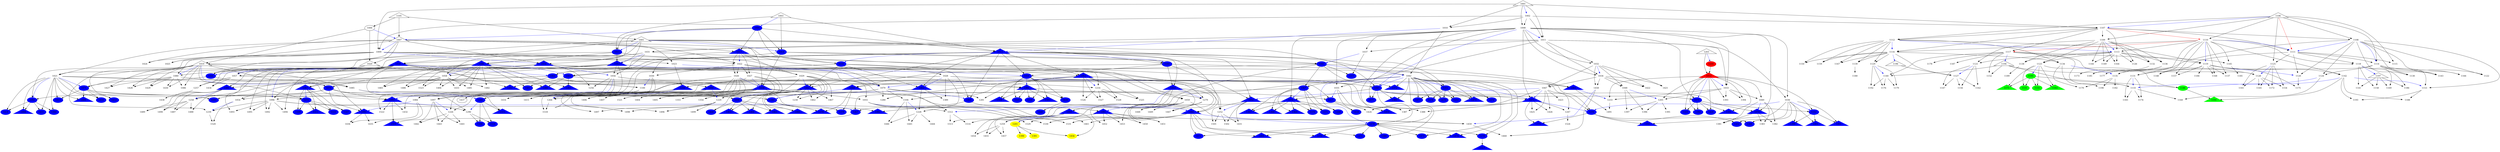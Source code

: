 digraph {
0 [label = 1001, shape = triangle];
1 [label = 1002, shape = ellipse];
2 [label = 1003, shape = triangle];
3 [label = 1004, shape = ellipse];
4 [label = 1005, shape = triangle];
5 [label = 1006, shape = ellipse];
6 [label = 1007, shape = triangle];
7 [label = 1008, shape = triangle];
8 [label = 1009, shape = ellipse];
9 [label = 1010, shape = ellipse];
10 [label = 1011, shape = ellipse];
11 [label = 1012, shape = triangle];
12 [label = 1013, shape = triangle];
13 [label = 1014, shape = ellipse];
14 [label = 1015, shape = ellipse];
15 [label = 1016, shape = triangle];
16 [label = 1017, shape = triangle];
17 [label = 1018, shape = ellipse];
18 [label = 1019, shape = triangle];
19 [label = 1020, shape = triangle];
20 [label = 1021, shape = triangle];
21 [label = 1022, shape = ellipse];
22 [label = 1023, shape = triangle];
23 [label = 1024, shape = triangle];
24 [label = 1025, shape = triangle];
25 [label = 1026, shape = ellipse];
26 [label = 1027, shape = ellipse];
27 [label = 1028, shape = ellipse];
28 [label = 1029, shape = ellipse];
29 [label = 1030, shape = triangle];
30 [label = 1031, shape = ellipse];
31 [label = 1032, shape = triangle];
32 [label = 1033, shape = ellipse];
33 [label = 1034, shape = ellipse];
34 [label = 1035, shape = triangle];
35 [label = 1036, shape = triangle];
36 [label = 1037, shape = triangle];
37 [label = 1038, shape = triangle];
38 [label = 1039, shape = triangle];
39 [label = 1040, shape = ellipse];
40 [label = 1041, shape = ellipse];
41 [label = 1042, shape = triangle];
42 [label = 1043, shape = triangle];
43 [label = 1044, shape = ellipse];
44 [label = 1045, shape = ellipse];
45 [label = 1046, shape = triangle];
46 [label = 1047, shape = ellipse];
47 [label = 1048, shape = triangle];
48 [label = 1049, shape = ellipse];
49 [label = 1050, shape = ellipse];
50 [label = 1051, shape = ellipse];
51 [label = 1052, shape = triangle];
52 [label = 1053, shape = triangle];
53 [label = 1054, shape = triangle];
54 [label = 1055, shape = ellipse];
55 [label = 1056, shape = ellipse];
56 [label = 1057, shape = ellipse];
57 [label = 1058, shape = ellipse];
58 [label = 1059, shape = ellipse];
59 [label = 1060, shape = ellipse];
60 [label = 1061, shape = ellipse];
61 [label = 1062, shape = triangle];
62 [label = 1063, shape = triangle];
63 [label = 1064, shape = triangle];
64 [label = 1065, shape = ellipse];
65 [label = 1066, shape = triangle];
66 [label = 1067, shape = ellipse];
67 [label = 1068, shape = triangle];
68 [label = 1069, shape = triangle];
69 [label = 1070, shape = ellipse];
70 [label = 1071, shape = ellipse];
71 [label = 1073, shape = ellipse];
72 [label = 1074, shape = triangle];
73 [label = 1075, shape = triangle];
74 [label = 1076, shape = triangle];
75 [label = 1077, shape = ellipse];
76 [label = 1078, shape = ellipse];
77 [label = 1079, shape = ellipse];
78 [label = 1080, shape = ellipse];
79 [label = 1081, shape = triangle];
80 [label = 1082, shape = triangle];
81 [label = 1083, shape = triangle];
82 [label = 1084, shape = ellipse];
83 [label = 1085, shape = triangle];
84 [label = 1086, shape = ellipse];
85 [label = 1087, shape = triangle];
86 [label = 1088, shape = triangle];
87 [label = 1089, shape = triangle];
88 [label = 1090, shape = triangle];
89 [label = 1091, shape = triangle];
90 [label = 1092, shape = ellipse];
91 [label = 1093, shape = triangle];
92 [label = 1094, shape = ellipse];
93 [label = 1095, shape = ellipse];
94 [label = 1096, shape = ellipse];
95 [label = 1097, shape = triangle];
96 [label = 1100, shape = ellipse];
97 [label = 1101, shape = triangle];
98 [label = 1102, shape = ellipse];
99 [label = 1103, shape = ellipse];
100 [label = 1104, shape = triangle];
101 [label = 1105, shape = triangle];
102 [label = 1106, shape = triangle];
103 [label = 1107, shape = ellipse];
104 [label = 1108, shape = triangle];
105 [label = 1109, shape = triangle];
106 [label = 1110, shape = triangle];
107 [label = 1111, shape = ellipse];
108 [label = 1112, shape = triangle];
109 [label = 1113, shape = ellipse];
110 [label = 1114, shape = ellipse];
111 [label = 1115, shape = ellipse];
112 [label = 1116, shape = ellipse];
113 [label = 1117, shape = ellipse];
114 [label = 1118, shape = ellipse];
115 [label = 1119, shape = ellipse];
116 [label = 1120, shape = triangle];
117 [label = 1121, shape = triangle];
118 [label = 1122, shape = triangle];
119 [label = 1123, shape = triangle];
120 [label = 1124, shape = triangle];
121 [label = 1125, shape = triangle];
122 [label = 1126, shape = triangle];
123 [label = 1127, shape = ellipse];
124 [label = 1128, shape = ellipse];
125 [label = 1129, shape = triangle];
126 [label = 1130, shape = triangle];
127 [label = 1131, shape = triangle];
128 [label = 1132, shape = ellipse];
129 [label = 1133, shape = ellipse];
130 [label = 1134, shape = triangle];
131 [label = 1135, shape = ellipse];
132 [label = 1136, shape = ellipse];
133 [label = 1137, shape = ellipse];
134 [label = 1138, shape = ellipse];
135 [label = 1139, shape = ellipse];
136 [label = 1140, shape = ellipse];
137 [label = 1141, shape = triangle];
138 [label = 1142, shape = triangle];
139 [label = 1143, shape = triangle];
140 [label = 1144, shape = ellipse];
141 [label = 1145, shape = ellipse];
142 [label = 1146, shape = ellipse];
143 [label = 1147, shape = triangle];
144 [label = 1148, shape = ellipse];
145 [label = 1149, shape = ellipse];
146 [label = 1150, shape = triangle];
147 [label = 1151, shape = ellipse];
148 [label = 1152, shape = triangle];
149 [label = 1153, shape = ellipse];
150 [label = 1154, shape = ellipse];
151 [label = 1155, shape = ellipse];
152 [label = 1156, shape = ellipse];
153 [label = 1157, shape = triangle];
154 [label = 1158, shape = ellipse];
155 [label = 1159, shape = ellipse];
156 [label = 1160, shape = triangle];
157 [label = 1161, shape = triangle];
158 [label = 1162, shape = triangle];
159 [label = 1163, shape = triangle];
160 [label = 1164, shape = ellipse];
161 [label = 1165, shape = ellipse];
162 [label = 1166, shape = triangle];
163 [label = 1167, shape = triangle];
164 [label = 1168, shape = ellipse];
165 [label = 1169, shape = ellipse];
166 [label = 1170, shape = triangle];
167 [label = 1171, shape = triangle];
168 [label = 1172, shape = ellipse];
169 [label = 1173, shape = ellipse];
170 [label = 1174, shape = ellipse];
171 [label = 1175, shape = ellipse];
172 [label = 1176, shape = ellipse];
173 [label = 1177, shape = ellipse];
174 [label = 1178, shape = triangle];
175 [label = 1179, shape = ellipse];
176 [label = 1180, shape = triangle];
177 [label = 1181, shape = ellipse];
178 [label = 1182, shape = ellipse];
179 [label = 1183, shape = ellipse];
180 [label = 1184, shape = triangle];
181 [label = 1185, shape = ellipse];
182 [label = 1186, shape = triangle];
183 [label = 1187, shape = triangle];
184 [label = 1188, shape = ellipse];
185 [label = 1189, shape = ellipse];
186 [label = 1190, shape = ellipse];
187 [label = 1191, shape = triangle];
188 [label = 1192, shape = ellipse];
189 [label = 1193, shape = triangle];
190 [label = 1194, shape = triangle];
191 [label = 1195, shape = ellipse];
192 [label = 1196, shape = triangle];
193 [label = 1197, shape = triangle];
194 [label = 1201, shape = ellipse];
195 [label = 1203, shape = triangle];
196 [label = 1204, shape = ellipse];
197 [label = 1205, shape = ellipse];
198 [label = 1216, shape = ellipse];
199 [label = 1226, shape = ellipse];
200 [label = 1228, shape = ellipse];
201 [label = 1229, shape = ellipse];
202 [label = 1230, shape = triangle];
203 [label = 1233, shape = ellipse];
204 [label = 1239, shape = ellipse];
205 [label = 1240, shape = ellipse];
206 [label = 1247, shape = ellipse];
207 [label = 1250, shape = triangle];
208 [label = 1251, shape = ellipse];
209 [label = 1252, shape = ellipse];
210 [label = 1256, shape = triangle];
211 [label = 1257, shape = ellipse];
212 [label = 1258, shape = ellipse];
213 [label = 1259, shape = ellipse];
214 [label = 1261, shape = triangle];
215 [label = 1264, shape = ellipse];
216 [label = 1265, shape = triangle];
217 [label = 1267, shape = ellipse];
218 [label = 1268, shape = ellipse];
219 [label = 1271, shape = ellipse];
220 [label = 1278, shape = ellipse];
221 [label = 1279, shape = ellipse];
222 [label = 1280, shape = triangle];
223 [label = 1281, shape = ellipse];
224 [label = 1296, shape = triangle];
225 [label = 1354, shape = triangle];
226 [label = 1355, shape = triangle];
227 [label = 1367, shape = triangle];
228 [label = 1368, shape = triangle];
229 [label = 1369, shape = triangle];
230 [label = 1370, shape = ellipse];
231 [label = 1371, shape = ellipse];
232 [label = 1372, shape = triangle];
233 [label = 1375, shape = triangle];
234 [label = 1376, shape = ellipse];
235 [label = 1377, shape = ellipse];
236 [label = 1378, shape = triangle];
237 [label = 1379, shape = ellipse];
238 [label = 1380, shape = ellipse];
239 [label = 1381, shape = triangle];
240 [label = 1382, shape = ellipse];
241 [label = 1383, shape = ellipse];
242 [label = 1384, shape = ellipse];
243 [label = 1385, shape = triangle];
244 [label = 1386, shape = ellipse];
245 [label = 1387, shape = ellipse];
246 [label = 1388, shape = ellipse];
247 [label = 1389, shape = triangle];
248 [label = 1390, shape = ellipse];
249 [label = 1391, shape = ellipse];
250 [label = 1392, shape = ellipse];
251 [label = 1393, shape = triangle];
252 [label = 1394, shape = ellipse];
253 [label = 1395, shape = triangle];
254 [label = 1396, shape = triangle];
255 [label = 1397, shape = ellipse];
256 [label = 1398, shape = ellipse];
257 [label = 1399, shape = triangle];
258 [label = 1400, shape = triangle];
259 [label = 1401, shape = triangle];
260 [label = 1402, shape = ellipse];
261 [label = 1403, shape = triangle];
262 [label = 1404, shape = ellipse];
263 [label = 1405, shape = triangle];
264 [label = 1406, shape = triangle];
265 [label = 1407, shape = ellipse];
266 [label = 1408, shape = triangle];
267 [label = 1409, shape = triangle];
268 [label = 1410, shape = ellipse];
269 [label = 1411, shape = ellipse];
270 [label = 1412, shape = ellipse];
271 [label = 1413, shape = ellipse];
272 [label = 1414, shape = ellipse];
273 [label = 1415, shape = triangle];
274 [label = 1416, shape = triangle];
275 [label = 1417, shape = ellipse];
276 [label = 1418, shape = ellipse];
277 [label = 1419, shape = triangle];
278 [label = 1420, shape = ellipse];
279 [label = 1421, shape = ellipse];
280 [label = 1422, shape = triangle];
281 [label = 1423, shape = ellipse];
282 [label = 1424, shape = ellipse];
283 [label = 1425, shape = ellipse];
284 [label = 1426, shape = triangle];
285 [label = 1427, shape = triangle];
286 [label = 1428, shape = triangle];
287 [label = 1429, shape = ellipse];
288 [label = 1430, shape = triangle];
289 [label = 1431, shape = ellipse];
290 [label = 1432, shape = triangle];
291 [label = 1433, shape = ellipse];
292 [label = 1434, shape = ellipse];
293 [label = 1435, shape = triangle];
294 [label = 1436, shape = triangle];
295 [label = 1437, shape = ellipse];
296 [label = 1438, shape = ellipse];
297 [label = 1439, shape = ellipse];
298 [label = 1440, shape = ellipse];
299 [label = 1441, shape = triangle];
300 [label = 1442, shape = triangle];
301 [label = 1443, shape = triangle];
302 [label = 1444, shape = triangle];
303 [label = 1445, shape = triangle];
304 [label = 1446, shape = triangle];
305 [label = 1447, shape = triangle];
306 [label = 1448, shape = ellipse];
307 [label = 1449, shape = ellipse];
308 [label = 1450, shape = triangle];
309 [label = 1451, shape = ellipse];
310 [label = 1452, shape = ellipse];
311 [label = 1453, shape = triangle];
312 [label = 1454, shape = ellipse];
313 [label = 1455, shape = ellipse];
314 [label = 1456, shape = ellipse];
315 [label = 1457, shape = triangle];
316 [label = 1458, shape = triangle];
317 [label = 1459, shape = ellipse];
318 [label = 1460, shape = triangle];
319 [label = 1461, shape = ellipse];
320 [label = 1462, shape = ellipse];
321 [label = 1463, shape = triangle];
322 [label = 1464, shape = triangle];
323 [label = 1465, shape = triangle];
324 [label = 1466, shape = triangle];
325 [label = 1467, shape = triangle];
326 [label = 1468, shape = ellipse];
327 [label = 1469, shape = triangle];
328 [label = 1470, shape = triangle];
329 [label = 1471, shape = ellipse];
330 [label = 1472, shape = ellipse];
331 [label = 1473, shape = ellipse];
332 [label = 1474, shape = triangle];
333 [label = 1475, shape = triangle];
334 [label = 1476, shape = ellipse];
335 [label = 1477, shape = ellipse];
336 [label = 1478, shape = ellipse];
337 [label = 1479, shape = ellipse];
338 [label = 1480, shape = triangle];
339 [label = 1481, shape = ellipse];
340 [label = 1482, shape = triangle];
341 [label = 1483, shape = triangle];
342 [label = 1484, shape = triangle];
343 [label = 1485, shape = ellipse];
344 [label = 1486, shape = triangle];
345 [label = 1487, shape = ellipse];
346 [label = 1488, shape = triangle];
347 [label = 1489, shape = triangle];
348 [label = 1490, shape = ellipse];
349 [label = 1491, shape = triangle];
350 [label = 1492, shape = triangle];
351 [label = 1493, shape = triangle];
352 [label = 1494, shape = ellipse];
353 [label = 1495, shape = ellipse];
354 [label = 1496, shape = triangle];
355 [label = 1497, shape = triangle];
356 [label = 1498, shape = ellipse];
357 [label = 1499, shape = triangle];
358 [label = 1501, shape = ellipse];
359 [label = 1502, shape = ellipse];
360 [label = 1503, shape = triangle];
361 [label = 1504, shape = triangle];
362 [label = 1505, shape = ellipse];
363 [label = 1506, shape = ellipse];
364 [label = 1507, shape = ellipse];
365 [label = 1508, shape = ellipse];
366 [label = 1509, shape = ellipse];
367 [label = 1510, shape = ellipse];
368 [label = 1511, shape = triangle];
369 [label = 1512, shape = ellipse];
370 [label = 1513, shape = ellipse];
371 [label = 1514, shape = triangle];
372 [label = 1515, shape = triangle];
373 [label = 1516, shape = ellipse];
374 [label = 1517, shape = triangle];
375 [label = 1518, shape = ellipse];
376 [label = 1519, shape = triangle];
377 [label = 1520, shape = ellipse];
378 [label = 1521, shape = triangle];
379 [label = 1522, shape = ellipse];
380 [label = 1523, shape = ellipse];
381 [label = 1524, shape = triangle];
382 [label = 1525, shape = triangle];
383 [label = 1526, shape = triangle];
384 [label = 1527, shape = ellipse];
385 [label = 1528, shape = triangle];
386 [label = 1529, shape = ellipse];
387 [label = 1530, shape = triangle];
388 [label = 1531, shape = triangle];
1 [color = "#ffffff", style = "filled"];
3 [color = "#0000ff", style = "filled"];
7 [color = "#ffffff", style = "filled"];
8 [color = "#ffffff", style = "filled"];
9 [color = "#ffffff", style = "filled"];
10 [color = "#ffffff", style = "filled"];
11 [color = "#ff0000", style = "filled"];
12 [color = "#0000ff", style = "filled"];
13 [color = "#0000ff", style = "filled"];
14 [color = "#0000ff", style = "filled"];
15 [color = "#0000ff", style = "filled"];
16 [color = "#0000ff", style = "filled"];
17 [color = "#0000ff", style = "filled"];
20 [color = "#ffffff", style = "filled"];
21 [color = "#ffffff", style = "filled"];
22 [color = "#ffffff", style = "filled"];
23 [color = "#ffffff", style = "filled"];
24 [color = "#ffffff", style = "filled"];
25 [color = "#ffffff", style = "filled"];
26 [color = "#ffffff", style = "filled"];
27 [color = "#ffffff", style = "filled"];
28 [color = "#ffffff", style = "filled"];
29 [color = "#ffffff", style = "filled"];
30 [color = "#ffffff", style = "filled"];
31 [color = "#ffffff", style = "filled"];
32 [color = "#ffffff", style = "filled"];
33 [color = "#ffffff", style = "filled"];
34 [color = "#ffffff", style = "filled"];
35 [color = "#ffffff", style = "filled"];
36 [color = "#ffffff", style = "filled"];
37 [color = "#0000ff", style = "filled"];
38 [color = "#0000ff", style = "filled"];
39 [color = "#0000ff", style = "filled"];
40 [color = "#0000ff", style = "filled"];
41 [color = "#ffffff", style = "filled"];
42 [color = "#0000ff", style = "filled"];
43 [color = "#0000ff", style = "filled"];
44 [color = "#0000ff", style = "filled"];
45 [color = "#0000ff", style = "filled"];
46 [color = "#ffffff", style = "filled"];
47 [color = "#ffffff", style = "filled"];
48 [color = "#ffffff", style = "filled"];
49 [color = "#0000ff", style = "filled"];
50 [color = "#0000ff", style = "filled"];
51 [color = "#0000ff", style = "filled"];
52 [color = "#0000ff", style = "filled"];
53 [color = "#ffffff", style = "filled"];
54 [color = "#ffffff", style = "filled"];
55 [color = "#ffffff", style = "filled"];
56 [color = "#ffffff", style = "filled"];
57 [color = "#ffffff", style = "filled"];
58 [color = "#ffffff", style = "filled"];
59 [color = "#0000ff", style = "filled"];
60 [color = "#0000ff", style = "filled"];
61 [color = "#0000ff", style = "filled"];
62 [color = "#0000ff", style = "filled"];
63 [color = "#0000ff", style = "filled"];
64 [color = "#0000ff", style = "filled"];
65 [color = "#0000ff", style = "filled"];
66 [color = "#0000ff", style = "filled"];
67 [color = "#0000ff", style = "filled"];
68 [color = "#0000ff", style = "filled"];
69 [color = "#0000ff", style = "filled"];
70 [color = "#0000ff", style = "filled"];
71 [color = "#0000ff", style = "filled"];
72 [color = "#0000ff", style = "filled"];
73 [color = "#0000ff", style = "filled"];
74 [color = "#0000ff", style = "filled"];
75 [color = "#0000ff", style = "filled"];
76 [color = "#0000ff", style = "filled"];
77 [color = "#ffffff", style = "filled"];
78 [color = "#ffffff", style = "filled"];
79 [color = "#0000ff", style = "filled"];
80 [color = "#0000ff", style = "filled"];
81 [color = "#0000ff", style = "filled"];
82 [color = "#ffffff", style = "filled"];
83 [color = "#ffffff", style = "filled"];
84 [color = "#ffffff", style = "filled"];
85 [color = "#0000ff", style = "filled"];
86 [color = "#0000ff", style = "filled"];
87 [color = "#0000ff", style = "filled"];
88 [color = "#0000ff", style = "filled"];
89 [color = "#0000ff", style = "filled"];
90 [color = "#0000ff", style = "filled"];
91 [color = "#0000ff", style = "filled"];
92 [color = "#0000ff", style = "filled"];
93 [color = "#0000ff", style = "filled"];
94 [color = "#ffffff", style = "filled"];
95 [color = "#ffffff", style = "filled"];
96 [color = "#ffffff", style = "filled"];
97 [color = "#0000ff", style = "filled"];
98 [color = "#0000ff", style = "filled"];
99 [color = "#0000ff", style = "filled"];
100 [color = "#ffffff", style = "filled"];
103 [color = "#ffffff", style = "filled"];
104 [color = "#ffffff", style = "filled"];
105 [color = "#ffffff", style = "filled"];
106 [color = "#ffffff", style = "filled"];
107 [color = "#ffffff", style = "filled"];
108 [color = "#ffffff", style = "filled"];
109 [color = "#ffffff", style = "filled"];
110 [color = "#ffffff", style = "filled"];
111 [color = "#ffffff", style = "filled"];
112 [color = "#ffffff", style = "filled"];
113 [color = "#ffffff", style = "filled"];
114 [color = "#ffffff", style = "filled"];
115 [color = "#ffffff", style = "filled"];
116 [color = "#ffffff", style = "filled"];
117 [color = "#ffffff", style = "filled"];
118 [color = "#ffffff", style = "filled"];
119 [color = "#ffffff", style = "filled"];
120 [color = "#ffffff", style = "filled"];
121 [color = "#ffffff", style = "filled"];
122 [color = "#ffffff", style = "filled"];
123 [color = "#ffffff", style = "filled"];
124 [color = "#ffffff", style = "filled"];
125 [color = "#ffffff", style = "filled"];
126 [color = "#ffffff", style = "filled"];
127 [color = "#ffffff", style = "filled"];
128 [color = "#ffffff", style = "filled"];
129 [color = "#ffffff", style = "filled"];
130 [color = "#ffffff", style = "filled"];
131 [color = "#ffffff", style = "filled"];
132 [color = "#ffffff", style = "filled"];
133 [color = "#ffffff", style = "filled"];
134 [color = "#ffffff", style = "filled"];
135 [color = "#ffffff", style = "filled"];
136 [color = "#ffffff", style = "filled"];
137 [color = "#ffffff", style = "filled"];
138 [color = "#ffffff", style = "filled"];
139 [color = "#ffffff", style = "filled"];
140 [color = "#ffffff", style = "filled"];
141 [color = "#ffffff", style = "filled"];
142 [color = "#00ff00", style = "filled"];
143 [color = "#ffffff", style = "filled"];
144 [color = "#ffffff", style = "filled"];
145 [color = "#ffffff", style = "filled"];
146 [color = "#ffffff", style = "filled"];
147 [color = "#00ff00", style = "filled"];
148 [color = "#ffffff", style = "filled"];
149 [color = "#ffffff", style = "filled"];
150 [color = "#ffffff", style = "filled"];
151 [color = "#00ff00", style = "filled"];
152 [color = "#ffffff", style = "filled"];
153 [color = "#ffffff", style = "filled"];
154 [color = "#ffffff", style = "filled"];
155 [color = "#ffffff", style = "filled"];
156 [color = "#ffffff", style = "filled"];
157 [color = "#ffffff", style = "filled"];
158 [color = "#ffffff", style = "filled"];
159 [color = "#00ff00", style = "filled"];
160 [color = "#ffffff", style = "filled"];
161 [color = "#ffffff", style = "filled"];
162 [color = "#ffffff", style = "filled"];
163 [color = "#ffffff", style = "filled"];
164 [color = "#ffffff", style = "filled"];
165 [color = "#ffffff", style = "filled"];
166 [color = "#ffffff", style = "filled"];
167 [color = "#00ff00", style = "filled"];
168 [color = "#ffffff", style = "filled"];
169 [color = "#ffffff", style = "filled"];
170 [color = "#ffffff", style = "filled"];
171 [color = "#ffffff", style = "filled"];
172 [color = "#ffffff", style = "filled"];
173 [color = "#ffffff", style = "filled"];
174 [color = "#ffffff", style = "filled"];
175 [color = "#ffffff", style = "filled"];
176 [color = "#ffffff", style = "filled"];
177 [color = "#ffffff", style = "filled"];
178 [color = "#ffffff", style = "filled"];
179 [color = "#ffffff", style = "filled"];
180 [color = "#ffffff", style = "filled"];
181 [color = "#ffffff", style = "filled"];
182 [color = "#ffffff", style = "filled"];
183 [color = "#ffffff", style = "filled"];
184 [color = "#ffffff", style = "filled"];
185 [color = "#ffffff", style = "filled"];
186 [color = "#ffffff", style = "filled"];
187 [color = "#00ff00", style = "filled"];
188 [color = "#ffffff", style = "filled"];
189 [color = "#ffffff", style = "filled"];
191 [color = "#00ff00", style = "filled"];
194 [color = "#ffff00", style = "filled"];
196 [color = "#ff0000", style = "filled"];
197 [color = "#ffffff", style = "filled"];
198 [color = "#ffffff", style = "filled"];
199 [color = "#ffffff", style = "filled"];
200 [color = "#ffffff", style = "filled"];
201 [color = "#ffffff", style = "filled"];
202 [color = "#ffffff", style = "filled"];
203 [color = "#ffffff", style = "filled"];
204 [color = "#ffffff", style = "filled"];
205 [color = "#0000ff", style = "filled"];
206 [color = "#ffffff", style = "filled"];
207 [color = "#0000ff", style = "filled"];
208 [color = "#0000ff", style = "filled"];
209 [color = "#ffffff", style = "filled"];
210 [color = "#ffffff", style = "filled"];
211 [color = "#ffffff", style = "filled"];
212 [color = "#ffffff", style = "filled"];
213 [color = "#ffffff", style = "filled"];
214 [color = "#0000ff", style = "filled"];
215 [color = "#ffffff", style = "filled"];
216 [color = "#0000ff", style = "filled"];
217 [color = "#0000ff", style = "filled"];
218 [color = "#0000ff", style = "filled"];
219 [color = "#0000ff", style = "filled"];
220 [color = "#0000ff", style = "filled"];
221 [color = "#ffffff", style = "filled"];
222 [color = "#ffffff", style = "filled"];
223 [color = "#ffffff", style = "filled"];
224 [color = "#ffffff", style = "filled"];
225 [color = "#ffffff", style = "filled"];
226 [color = "#ffffff", style = "filled"];
227 [color = "#0000ff", style = "filled"];
228 [color = "#0000ff", style = "filled"];
229 [color = "#0000ff", style = "filled"];
230 [color = "#0000ff", style = "filled"];
231 [color = "#0000ff", style = "filled"];
232 [color = "#0000ff", style = "filled"];
233 [color = "#0000ff", style = "filled"];
234 [color = "#0000ff", style = "filled"];
235 [color = "#0000ff", style = "filled"];
236 [color = "#0000ff", style = "filled"];
237 [color = "#0000ff", style = "filled"];
238 [color = "#0000ff", style = "filled"];
239 [color = "#ffffff", style = "filled"];
240 [color = "#ffffff", style = "filled"];
241 [color = "#ffffff", style = "filled"];
242 [color = "#0000ff", style = "filled"];
243 [color = "#0000ff", style = "filled"];
244 [color = "#0000ff", style = "filled"];
245 [color = "#ffffff", style = "filled"];
246 [color = "#ffffff", style = "filled"];
247 [color = "#ffffff", style = "filled"];
248 [color = "#ffff00", style = "filled"];
249 [color = "#ffff00", style = "filled"];
250 [color = "#0000ff", style = "filled"];
251 [color = "#ffffff", style = "filled"];
252 [color = "#ffffff", style = "filled"];
253 [color = "#ffffff", style = "filled"];
254 [color = "#ffffff", style = "filled"];
255 [color = "#ffffff", style = "filled"];
256 [color = "#0000ff", style = "filled"];
257 [color = "#0000ff", style = "filled"];
258 [color = "#0000ff", style = "filled"];
259 [color = "#0000ff", style = "filled"];
260 [color = "#0000ff", style = "filled"];
261 [color = "#0000ff", style = "filled"];
262 [color = "#ffffff", style = "filled"];
263 [color = "#ffffff", style = "filled"];
264 [color = "#ffffff", style = "filled"];
265 [color = "#ffffff", style = "filled"];
266 [color = "#0000ff", style = "filled"];
267 [color = "#0000ff", style = "filled"];
268 [color = "#0000ff", style = "filled"];
269 [color = "#0000ff", style = "filled"];
270 [color = "#0000ff", style = "filled"];
271 [color = "#0000ff", style = "filled"];
272 [color = "#0000ff", style = "filled"];
273 [color = "#ffffff", style = "filled"];
274 [color = "#ffffff", style = "filled"];
275 [color = "#0000ff", style = "filled"];
276 [color = "#0000ff", style = "filled"];
277 [color = "#0000ff", style = "filled"];
278 [color = "#0000ff", style = "filled"];
279 [color = "#ffffff", style = "filled"];
280 [color = "#ffffff", style = "filled"];
281 [color = "#ffffff", style = "filled"];
282 [color = "#ffffff", style = "filled"];
283 [color = "#ffffff", style = "filled"];
284 [color = "#ffffff", style = "filled"];
285 [color = "#ffffff", style = "filled"];
286 [color = "#ffffff", style = "filled"];
287 [color = "#ffffff", style = "filled"];
288 [color = "#ffffff", style = "filled"];
289 [color = "#ffffff", style = "filled"];
290 [color = "#ffffff", style = "filled"];
291 [color = "#ffffff", style = "filled"];
292 [color = "#ffffff", style = "filled"];
293 [color = "#ffffff", style = "filled"];
294 [color = "#ffffff", style = "filled"];
296 [color = "#ffffff", style = "filled"];
297 [color = "#0000ff", style = "filled"];
298 [color = "#0000ff", style = "filled"];
299 [color = "#ffffff", style = "filled"];
300 [color = "#ffffff", style = "filled"];
301 [color = "#ffffff", style = "filled"];
302 [color = "#ffffff", style = "filled"];
303 [color = "#ffffff", style = "filled"];
304 [color = "#ffffff", style = "filled"];
305 [color = "#ffffff", style = "filled"];
306 [color = "#ffffff", style = "filled"];
307 [color = "#ffffff", style = "filled"];
308 [color = "#ffffff", style = "filled"];
309 [color = "#ffffff", style = "filled"];
310 [color = "#ffffff", style = "filled"];
311 [color = "#ffffff", style = "filled"];
312 [color = "#ffffff", style = "filled"];
313 [color = "#ffffff", style = "filled"];
314 [color = "#ffff00", style = "filled"];
315 [color = "#ffffff", style = "filled"];
316 [color = "#ffffff", style = "filled"];
317 [color = "#ffffff", style = "filled"];
318 [color = "#ffffff", style = "filled"];
319 [color = "#ffffff", style = "filled"];
320 [color = "#ffffff", style = "filled"];
321 [color = "#0000ff", style = "filled"];
322 [color = "#0000ff", style = "filled"];
323 [color = "#0000ff", style = "filled"];
324 [color = "#0000ff", style = "filled"];
325 [color = "#ffffff", style = "filled"];
326 [color = "#0000ff", style = "filled"];
327 [color = "#0000ff", style = "filled"];
328 [color = "#0000ff", style = "filled"];
329 [color = "#0000ff", style = "filled"];
330 [color = "#0000ff", style = "filled"];
331 [color = "#0000ff", style = "filled"];
332 [color = "#0000ff", style = "filled"];
333 [color = "#0000ff", style = "filled"];
334 [color = "#0000ff", style = "filled"];
335 [color = "#0000ff", style = "filled"];
336 [color = "#0000ff", style = "filled"];
337 [color = "#0000ff", style = "filled"];
338 [color = "#0000ff", style = "filled"];
339 [color = "#0000ff", style = "filled"];
340 [color = "#ffffff", style = "filled"];
341 [color = "#ffffff", style = "filled"];
342 [color = "#ffffff", style = "filled"];
343 [color = "#ffffff", style = "filled"];
344 [color = "#ffffff", style = "filled"];
345 [color = "#ffffff", style = "filled"];
346 [color = "#ffffff", style = "filled"];
347 [color = "#ffffff", style = "filled"];
348 [color = "#ffffff", style = "filled"];
349 [color = "#ffffff", style = "filled"];
350 [color = "#ffffff", style = "filled"];
351 [color = "#ffffff", style = "filled"];
352 [color = "#ffffff", style = "filled"];
353 [color = "#ffffff", style = "filled"];
354 [color = "#ffffff", style = "filled"];
355 [color = "#ffffff", style = "filled"];
356 [color = "#ffffff", style = "filled"];
357 [color = "#ffffff", style = "filled"];
358 [color = "#ffffff", style = "filled"];
359 [color = "#ffffff", style = "filled"];
360 [color = "#0000ff", style = "filled"];
361 [color = "#0000ff", style = "filled"];
362 [color = "#0000ff", style = "filled"];
363 [color = "#0000ff", style = "filled"];
364 [color = "#0000ff", style = "filled"];
365 [color = "#0000ff", style = "filled"];
366 [color = "#0000ff", style = "filled"];
367 [color = "#0000ff", style = "filled"];
368 [color = "#0000ff", style = "filled"];
369 [color = "#ffffff", style = "filled"];
370 [color = "#ffffff", style = "filled"];
371 [color = "#ffffff", style = "filled"];
372 [color = "#0000ff", style = "filled"];
373 [color = "#0000ff", style = "filled"];
374 [color = "#0000ff", style = "filled"];
375 [color = "#ffffff", style = "filled"];
376 [color = "#0000ff", style = "filled"];
377 [color = "#ffffff", style = "filled"];
378 [color = "#ffffff", style = "filled"];
379 [color = "#ffffff", style = "filled"];
380 [color = "#ffffff", style = "filled"];
381 [color = "#ffffff", style = "filled"];
382 [color = "#ffffff", style = "filled"];
383 [color = "#ffffff", style = "filled"];
384 [color = "#ffffff", style = "filled"];
385 [color = "#ffffff", style = "filled"];
386 [color = "#ffffff", style = "filled"];
387 [color = "#ffffff", style = "filled"];
388 [color = "#ffffff", style = "filled"];
0->1[color = blue];
0->7;
0->8;
0->9;
0->10;
0->103;
1->7;
1->8;
1->9;
1->10;
1->103;
2->3[color = blue];
2->12;
2->13;
2->14;
3->6[color = blue];
3->12;
3->13;
3->14;
3->15;
3->16;
3->17;
4->13[color = blue];
4->14[color = blue];
4->37;
4->38;
4->39;
4->40;
4->42;
4->43;
4->44;
4->45;
5->6[color = blue];
5->18;
5->19;
6->8[color = blue];
6->15;
6->16;
6->17;
6->18;
6->19;
6->20;
6->21;
6->22;
6->23;
6->24;
7->10[color = blue];
7->30;
7->31;
7->32;
7->33;
7->34;
7->35;
7->36;
7->44[color = blue];
7->71;
7->72;
7->73;
7->74;
7->75;
7->76;
8->15[color = blue];
8->20;
8->21;
8->22;
8->23;
8->24;
8->77;
8->78;
9->12[color = blue];
9->41;
10->30;
10->31;
10->32;
10->33;
10->34;
10->35;
10->36;
11->32[color = blue];
11->48;
11->71[color = blue];
11->97;
11->98;
11->99;
11->197;
11->203;
11->250;
11->251;
11->252;
11->278;
12->17[color = blue];
12->39[color = blue];
12->41;
12->49;
12->50;
12->51;
12->52;
12->59;
12->60;
12->61;
12->62;
12->63;
12->64;
12->65;
12->205;
13->37;
13->38;
13->39;
13->40;
14->42;
14->43;
14->44;
14->45;
15->43[color = blue];
15->55[color = blue];
15->69;
15->70;
15->77;
15->78;
15->198;
15->209;
15->210;
16->21[color = blue];
16->25;
16->26;
16->27;
16->28;
16->29;
17->59;
17->60;
17->61;
17->62;
17->63;
17->64;
17->65;
18->69[color = blue];
18->78[color = blue];
18->83;
18->84;
18->89;
18->90;
18->91;
18->92;
18->93;
18->285;
18->286;
18->287;
18->288;
19->56[color = blue];
19->96;
19->211;
19->292;
20->70[color = blue];
20->90[color = blue];
20->219;
20->238;
20->242;
20->266;
20->267;
20->268;
20->269;
20->270;
20->271;
20->272;
21->25;
21->26;
21->27;
21->28;
21->29;
22->49[color = blue];
22->207;
25->37[color = blue];
25->54;
25->199;
25->262;
25->263;
25->264;
25->265;
25->378;
26->37[color = blue];
26->53;
26->225;
26->226;
27->61[color = blue];
27->73[color = blue];
27->82;
27->200;
27->245;
27->246;
27->247;
28->63[color = blue];
28->201;
28->202;
28->215;
28->320;
28->325;
29->96[color = blue];
29->273;
29->274;
30->42[color = blue];
30->55;
30->56;
30->57;
30->58;
31->33[color = blue];
31->46;
31->47;
31->279;
31->280;
31->316;
32->48;
32->197;
32->203;
32->251;
32->252;
33->46;
33->47;
33->279;
33->280;
33->316;
34->275[color = blue];
34->276;
34->277;
35->98[color = blue];
35->234[color = blue];
35->256;
35->257;
35->258;
35->259;
35->260;
35->261;
36->40[color = blue];
36->235;
37->53;
37->54;
37->59[color = blue];
37->79;
37->80;
37->199;
37->225;
37->226;
37->262;
37->263;
37->264;
37->265;
37->378;
38->60[color = blue];
38->85;
38->86;
38->87;
38->88;
38->94[color = blue];
38->204;
38->214;
38->224;
38->350;
38->351;
38->352;
38->353;
38->369;
39->49;
39->50;
39->51;
39->52;
39->205;
40->41[color = blue];
40->66;
40->67;
40->68;
40->232;
40->234;
40->235;
41->44[color = blue];
41->50[color = blue];
41->66;
41->67;
41->68;
41->76[color = blue];
41->208;
41->220;
41->232;
41->234;
41->243;
41->244;
41->331;
41->332;
41->333;
41->334;
41->335;
41->336;
41->337;
42->55;
42->56;
42->57;
42->58;
42->77[color = blue];
42->94;
42->95;
43->69;
43->70;
44->71;
44->72;
44->73;
44->74;
44->75;
44->76;
44->243;
45->57[color = blue];
45->64[color = blue];
45->81;
45->212;
45->216;
45->291;
45->338;
45->339;
45->340;
45->341;
45->342;
45->343;
45->344;
45->380;
46->51[color = blue];
46->73[color = blue];
46->206;
46->281;
46->282;
46->283;
46->284;
47->197[color = blue];
47->254;
47->255;
48->72[color = blue];
48->239;
48->240;
48->241;
49->86[color = blue];
49->207;
49->275;
49->297;
49->360;
49->361;
49->362;
49->363;
50->208;
50->333;
50->334;
50->335;
50->336;
50->337;
51->209[color = blue];
51->282;
51->289;
51->358;
51->359;
52->221[color = blue];
52->305;
52->306;
52->369[color = blue];
52->370;
52->371;
53->204[color = blue];
53->377;
54->65[color = blue];
54->319;
54->386;
54->387;
54->388;
55->91[color = blue];
55->198;
55->209;
55->210;
55->290;
55->379;
56->96;
56->211;
56->292;
57->212;
57->291;
57->340;
57->341;
57->342;
57->343;
57->344;
57->380;
58->79[color = blue];
58->213;
58->308;
58->309;
58->310;
58->311;
58->317;
59->79;
59->80;
60->85;
60->86;
60->87;
60->88;
60->214;
61->82;
61->200;
61->247;
62->77[color = blue];
62->100;
62->198[color = blue];
62->221;
62->222;
62->223;
62->382;
62->383;
62->384;
62->385;
63->92[color = blue];
63->201;
63->202;
63->215;
63->320;
63->321;
63->322;
63->323;
63->324;
63->325;
63->326;
64->81;
64->216;
64->338;
64->339;
65->76[color = blue];
65->319;
65->327;
65->328;
65->329;
65->330;
65->386;
65->387;
65->388;
66->74[color = blue];
66->217;
66->218;
66->227;
66->228;
66->229;
66->230;
66->231;
67->236;
67->237;
67->238[color = blue];
68->194[color = blue];
68->213[color = blue];
68->312;
68->313;
68->314;
68->315;
69->89;
69->90;
69->91;
69->92;
69->93;
70->219;
70->238;
70->267;
70->268;
70->270;
70->271;
71->97;
71->98;
71->99;
71->250;
71->278;
72->239;
72->240;
72->241;
73->206;
73->233;
73->234[color = blue];
73->245;
73->246;
73->283;
73->284;
74->217;
74->218;
74->227;
74->228;
74->229;
74->230;
74->231;
76->220;
76->244;
76->327;
76->328;
76->329;
76->330;
76->331;
76->332;
77->94;
77->95;
77->100;
77->221;
77->222;
77->223;
78->83;
78->84;
78->285;
78->286;
78->287;
78->288;
79->213;
79->308;
79->309;
79->310;
79->311;
79->317;
81->203[color = blue];
81->349;
82->89[color = blue];
82->293;
82->294;
83->205[color = blue];
83->372;
85->219[color = blue];
85->364;
85->366;
85->367;
85->368;
86->275;
86->297;
86->360;
86->361;
86->362;
86->363;
87->212[color = blue];
87->345;
87->346;
87->347;
87->348;
88->201[color = blue];
88->354;
88->355;
88->356;
89->293;
89->294;
90->242;
90->266;
90->269;
90->272;
91->217[color = blue];
91->290;
91->376;
91->379;
92->321;
92->322;
92->323;
92->324;
92->326;
94->204;
94->224;
94->350;
94->351;
94->352;
94->353;
94->369;
95->199[color = blue];
95->299;
95->300;
95->301;
96->273;
96->274;
98->257;
98->259;
98->261;
100->200[color = blue];
100->303;
100->304;
101->4;
101->5;
101->6;
102->103[color = blue];
102->104;
102->105;
102->106;
102->107[color = red];
102->108;
102->110;
102->111;
102->121;
103->104;
103->105;
103->106[color = red];
103->107;
103->108;
103->109;
103->112;
103->113;
104->107[color = blue];
104->110[color = blue];
104->116;
104->118;
104->120;
104->126;
104->131;
104->139;
104->149;
104->162;
105->109[color = blue];
105->117;
105->119;
105->122;
105->128;
105->132;
105->134;
105->140;
105->145;
105->160;
106->107[color = blue];
106->109;
106->112;
106->113[color = red];
106->114;
106->115[color = blue];
106->127;
106->133;
106->138;
106->141;
106->144;
106->153;
106->164;
107->110;
107->111;
107->114;
107->116;
107->121;
107->127;
108->109[color = blue];
108->112[color = blue];
108->115;
108->125;
108->130;
108->135;
108->146;
108->155;
108->163;
109->115;
109->117;
109->119;
109->122;
109->128;
109->132;
109->134;
109->140;
109->145;
109->160;
110->118;
110->120;
110->126;
110->131;
110->139;
110->149;
110->162;
112->123;
112->125;
112->130;
112->135;
112->146;
112->155;
112->163;
112->192[color = blue];
113->124;
113->129;
113->136;
113->141;
113->148;
113->174;
113->183;
113->190[color = blue];
114->137;
114->154;
114->165;
114->182;
114->193[color = blue];
115->116[color = blue];
115->133;
115->138;
115->144;
115->153;
115->164;
115->171;
115->180;
116->171;
117->123[color = blue];
117->143;
117->152;
117->158;
119->142;
119->147;
119->151;
119->159;
119->167;
119->191[color = blue];
120->129[color = blue];
120->156;
121->124[color = blue];
121->150;
121->157;
121->161;
121->168;
123->143;
123->152;
123->158;
124->150;
124->157;
124->161;
124->168;
125->136[color = blue];
125->172;
125->175;
125->188;
127->129[color = blue];
127->170;
127->179;
128->169;
129->156;
129->170;
129->179;
130->131[color = blue];
130->166;
130->186;
131->166;
131->178;
131->186;
132->173;
132->181;
134->185;
135->176;
136->172;
136->175;
136->188;
138->142[color = blue];
138->149[color = blue];
138->184;
138->187;
138->189;
141->177;
142->187;
149->184;
149->189;
190->124;
190->129;
190->136;
190->148;
191->142;
191->147;
191->151;
191->159;
191->167;
192->123;
193->137;
193->154;
193->165;
193->182;
194->248;
194->249;
194->314;
195->11;
195->196[color = blue];
196->11;
197->253;
197->254;
197->255;
198->382;
198->383;
198->384;
198->385;
199->299;
199->300;
199->301;
200->302;
200->303;
200->304;
201->354;
201->355;
201->356;
201->357;
203->349;
204->377;
205->224[color = blue];
205->365;
205->372;
205->373;
206->381;
207->215[color = blue];
207->295;
207->375;
209->289;
209->358;
209->359;
211->296;
212->345;
212->346;
212->347;
212->348;
213->312;
213->313;
213->315;
215->375;
217->376;
219->364;
219->366;
219->367;
219->368;
220->374;
221->305;
221->306;
221->307;
224->365;
224->373;
234->233;
234->256;
234->258;
234->260;
238->236;
238->237;
275->276;
275->277;
297->298;
316->317[color = blue];
316->318;
317->318;
369->370;
369->371;
}
